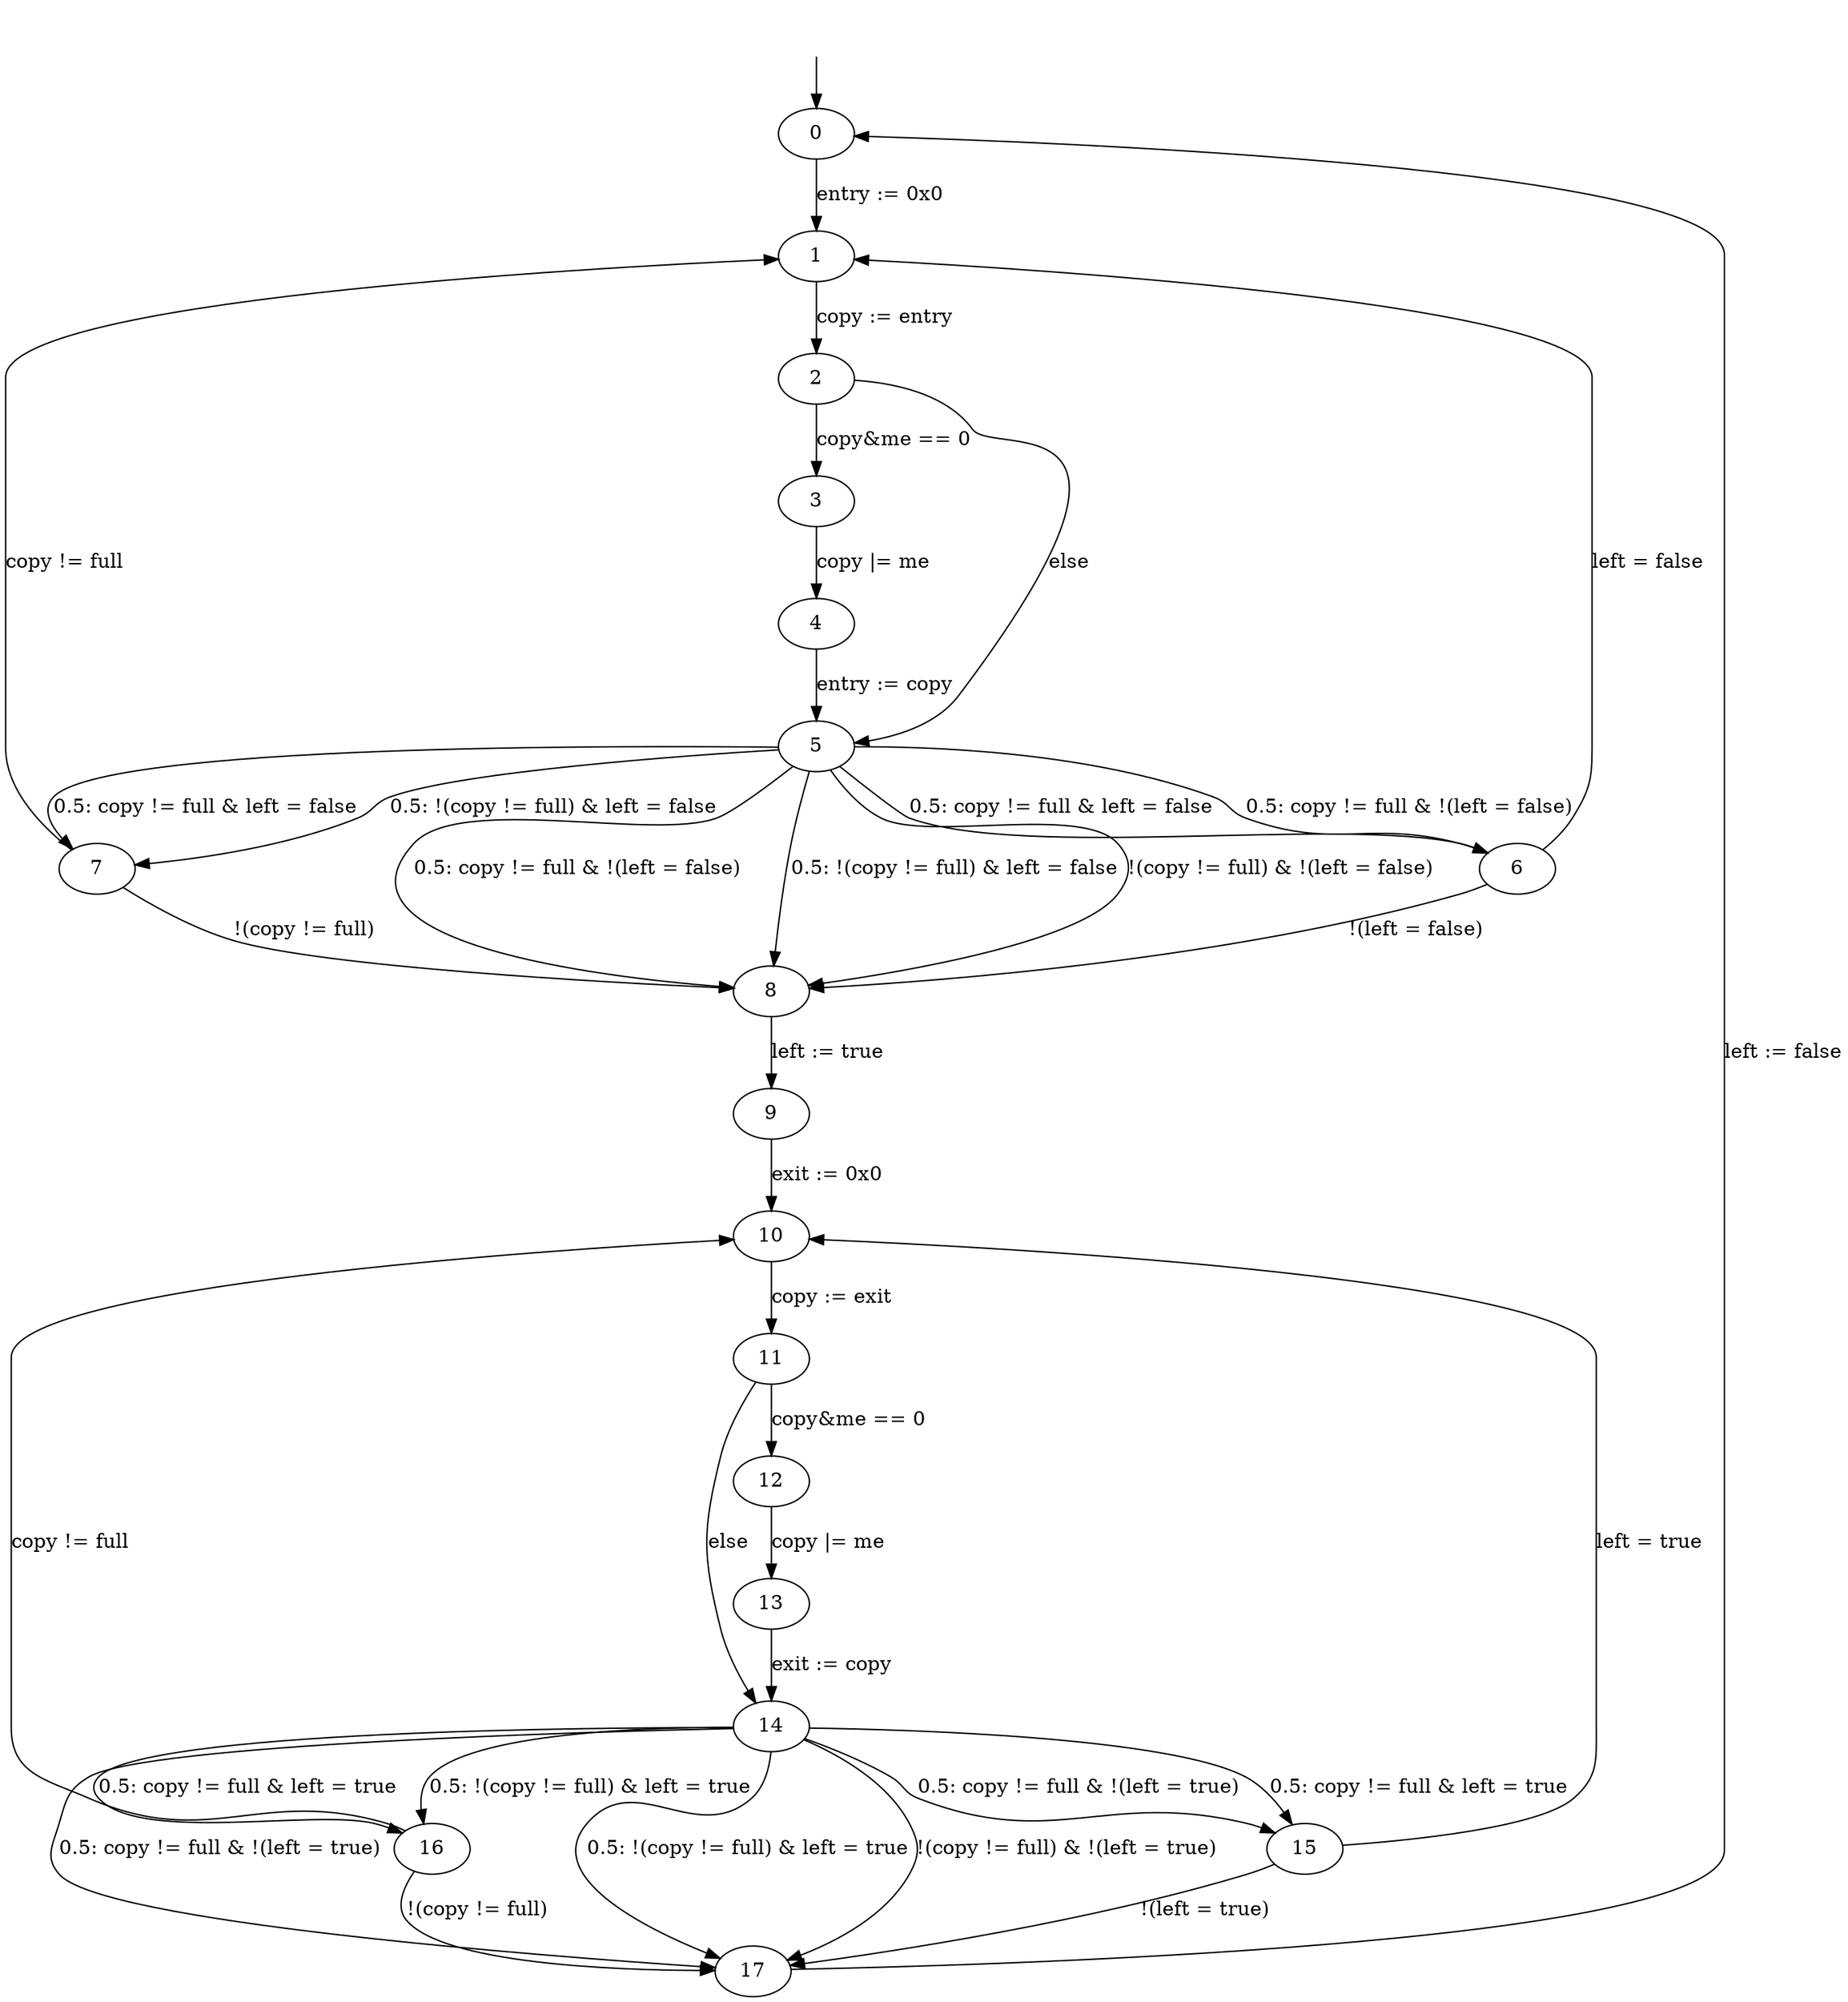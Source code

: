 digraph {

	initial_state_source [style=invis]
	initial_state_source -> "0"

	"0"  -> "1"  [weight=10, label="entry := 0x0"]
	"1"  -> "2"  [weight=10, label="copy := entry"]

	"2"  -> "3"  [weight=10, label="copy&me == 0"]
	"3"  -> "4"  [weight=10, label="copy |= me"]
	"4"  -> "5"  [weight=10, label="entry := copy"]
	"2"  -> "5"  [label="else"]

	"5"  -> "6"  [label="0.5: copy != full & left = false"]
	"5"  -> "6"  [label="0.5: copy != full & !(left = false)"]
	"5"  -> "8"  [label="0.5: copy != full & !(left = false)"]
	"5"  -> "7"  [label="0.5: copy != full & left = false"]
	"5"  -> "7"  [label="0.5: !(copy != full) & left = false"]
	"5"  -> "8"  [label="0.5: !(copy != full) & left = false"]
	"6"  -> "1"  [label="left = false"]
	"6"  -> "8"  [label="!(left = false)"]
	"7"  -> "1"  [label="copy != full"]
	"7"  -> "8"  [label="!(copy != full)"]
	"5"  -> "8"  [label="!(copy != full) & !(left = false)"]

	"8"  -> "9"  [weight=10, label="left := true"]
	"9"  -> "10" [weight=10, label="exit := 0x0"]

	"10" -> "11" [weight=10, label="copy := exit"]
	"11" -> "12" [weight=10, label="copy&me == 0"]
	"12" -> "13" [weight=10, label="copy |= me"]
	"13" -> "14" [weight=10, label="exit := copy"]
	"11" -> "14" [label="else"]

	"14" -> "15" [label="0.5: copy != full & left = true"]
	"14" -> "15" [label="0.5: copy != full & !(left = true)"]
	"14" -> "17" [label="0.5: copy != full & !(left = true)"]
	"14" -> "16" [label="0.5: copy != full & left = true"]
	"14" -> "16" [label="0.5: !(copy != full) & left = true"]
	"14" -> "17" [label="0.5: !(copy != full) & left = true"]
	"15" -> "10" [label="left = true"]
	"15" -> "17" [label="!(left = true)"]
	"16" -> "10" [label="copy != full"]
	"16" -> "17" [label="!(copy != full)"]
	"14" -> "17" [label="!(copy != full) & !(left = true)"]

	"17" -> "0"  [label="left := false"]
}

